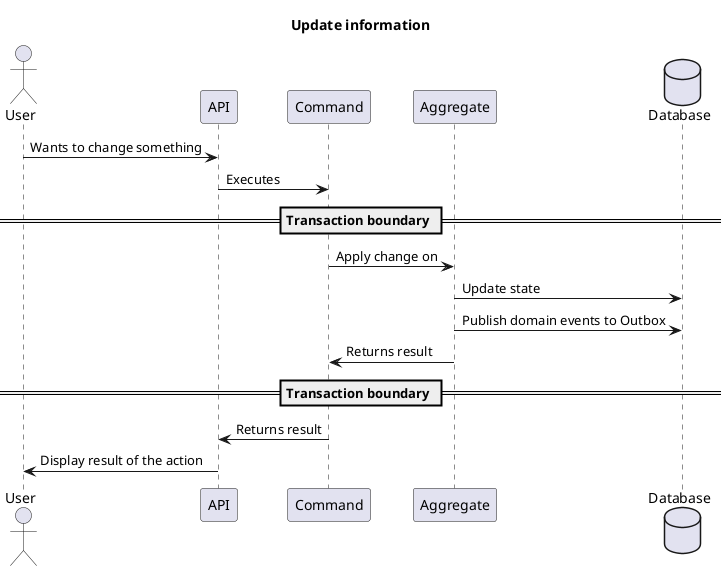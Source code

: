 @startuml

Title "Update information"

actor User
participant API
participant Command
participant Aggregate
database Database

User -> API : Wants to change something
API -> Command : Executes
== Transaction boundary ==
Command -> Aggregate : Apply change on
Aggregate -> Database : Update state
Aggregate -> Database : Publish domain events to Outbox
Aggregate -> Command : Returns result
== Transaction boundary ==
Command -> API : Returns result
API -> User : Display result of the action

@enduml